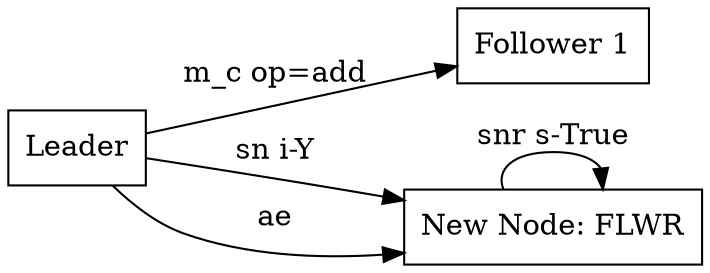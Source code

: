 digraph test_snapshot_3 {
    rankdir=LR;
    node [shape=box];
    Leader [label="Leader"];
    Follower1 [label="Follower 1"];
    NewNode [label="New Node: FLWR"];
    Leader -> Follower1 [label="m_c op=add"];
    Leader -> NewNode [label="sn i-Y"];
    NewNode -> NewNode [label="snr s-True"];
    Leader -> NewNode [label="ae"];
}